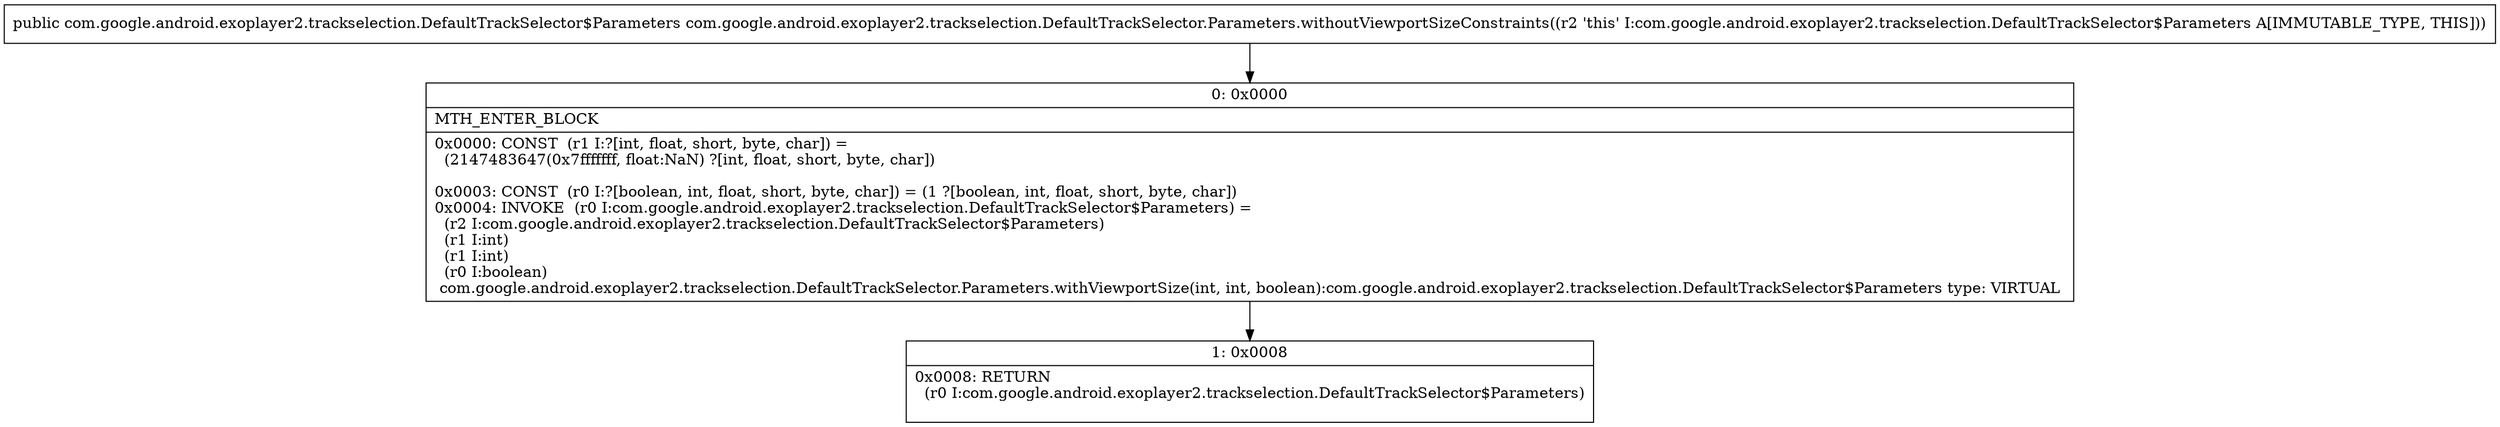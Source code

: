 digraph "CFG forcom.google.android.exoplayer2.trackselection.DefaultTrackSelector.Parameters.withoutViewportSizeConstraints()Lcom\/google\/android\/exoplayer2\/trackselection\/DefaultTrackSelector$Parameters;" {
Node_0 [shape=record,label="{0\:\ 0x0000|MTH_ENTER_BLOCK\l|0x0000: CONST  (r1 I:?[int, float, short, byte, char]) = \l  (2147483647(0x7fffffff, float:NaN) ?[int, float, short, byte, char])\l \l0x0003: CONST  (r0 I:?[boolean, int, float, short, byte, char]) = (1 ?[boolean, int, float, short, byte, char]) \l0x0004: INVOKE  (r0 I:com.google.android.exoplayer2.trackselection.DefaultTrackSelector$Parameters) = \l  (r2 I:com.google.android.exoplayer2.trackselection.DefaultTrackSelector$Parameters)\l  (r1 I:int)\l  (r1 I:int)\l  (r0 I:boolean)\l com.google.android.exoplayer2.trackselection.DefaultTrackSelector.Parameters.withViewportSize(int, int, boolean):com.google.android.exoplayer2.trackselection.DefaultTrackSelector$Parameters type: VIRTUAL \l}"];
Node_1 [shape=record,label="{1\:\ 0x0008|0x0008: RETURN  \l  (r0 I:com.google.android.exoplayer2.trackselection.DefaultTrackSelector$Parameters)\l \l}"];
MethodNode[shape=record,label="{public com.google.android.exoplayer2.trackselection.DefaultTrackSelector$Parameters com.google.android.exoplayer2.trackselection.DefaultTrackSelector.Parameters.withoutViewportSizeConstraints((r2 'this' I:com.google.android.exoplayer2.trackselection.DefaultTrackSelector$Parameters A[IMMUTABLE_TYPE, THIS])) }"];
MethodNode -> Node_0;
Node_0 -> Node_1;
}

